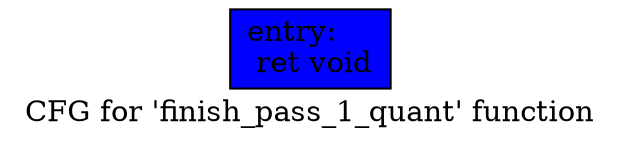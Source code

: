 digraph "CFG for 'finish_pass_1_quant' function" {
	label="CFG for 'finish_pass_1_quant' function";

	Node0x6a479f0 [shape=record, style = filled, fillcolor = blue, label="{entry:\l  ret void\l}"];
}
